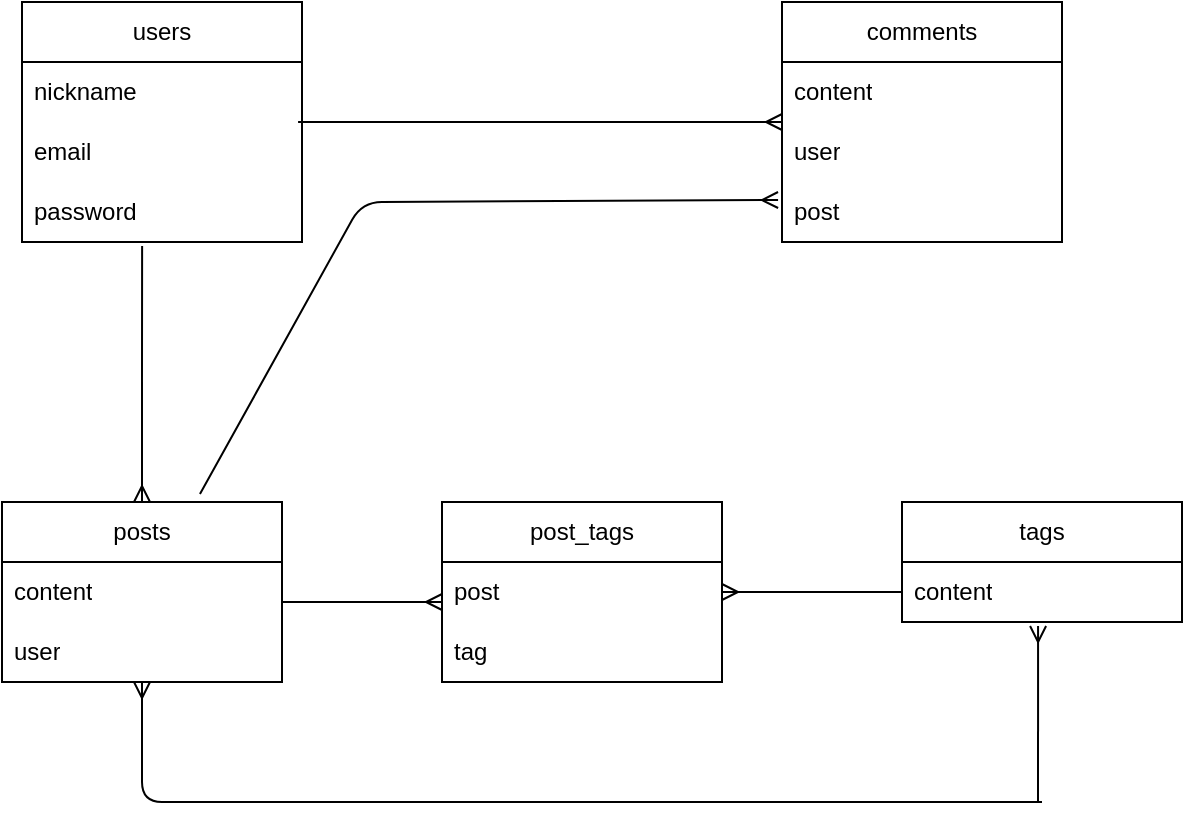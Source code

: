 <mxfile>
    <diagram id="aODUJasLR-21pP5RIBte" name="ページ1">
        <mxGraphModel dx="773" dy="515" grid="1" gridSize="10" guides="1" tooltips="1" connect="1" arrows="1" fold="1" page="1" pageScale="1" pageWidth="827" pageHeight="1169" math="0" shadow="0">
            <root>
                <mxCell id="0"/>
                <mxCell id="1" parent="0"/>
                <mxCell id="2" value="users" style="swimlane;fontStyle=0;childLayout=stackLayout;horizontal=1;startSize=30;horizontalStack=0;resizeParent=1;resizeParentMax=0;resizeLast=0;collapsible=1;marginBottom=0;whiteSpace=wrap;html=1;" vertex="1" parent="1">
                    <mxGeometry x="150" y="140" width="140" height="120" as="geometry"/>
                </mxCell>
                <mxCell id="3" value="nickname" style="text;strokeColor=none;fillColor=none;align=left;verticalAlign=middle;spacingLeft=4;spacingRight=4;overflow=hidden;points=[[0,0.5],[1,0.5]];portConstraint=eastwest;rotatable=0;whiteSpace=wrap;html=1;" vertex="1" parent="2">
                    <mxGeometry y="30" width="140" height="30" as="geometry"/>
                </mxCell>
                <mxCell id="4" value="email" style="text;strokeColor=none;fillColor=none;align=left;verticalAlign=middle;spacingLeft=4;spacingRight=4;overflow=hidden;points=[[0,0.5],[1,0.5]];portConstraint=eastwest;rotatable=0;whiteSpace=wrap;html=1;" vertex="1" parent="2">
                    <mxGeometry y="60" width="140" height="30" as="geometry"/>
                </mxCell>
                <mxCell id="5" value="password" style="text;strokeColor=none;fillColor=none;align=left;verticalAlign=middle;spacingLeft=4;spacingRight=4;overflow=hidden;points=[[0,0.5],[1,0.5]];portConstraint=eastwest;rotatable=0;whiteSpace=wrap;html=1;" vertex="1" parent="2">
                    <mxGeometry y="90" width="140" height="30" as="geometry"/>
                </mxCell>
                <mxCell id="9" value="comments" style="swimlane;fontStyle=0;childLayout=stackLayout;horizontal=1;startSize=30;horizontalStack=0;resizeParent=1;resizeParentMax=0;resizeLast=0;collapsible=1;marginBottom=0;whiteSpace=wrap;html=1;" vertex="1" parent="1">
                    <mxGeometry x="530" y="140" width="140" height="120" as="geometry"/>
                </mxCell>
                <mxCell id="10" value="content" style="text;strokeColor=none;fillColor=none;align=left;verticalAlign=middle;spacingLeft=4;spacingRight=4;overflow=hidden;points=[[0,0.5],[1,0.5]];portConstraint=eastwest;rotatable=0;whiteSpace=wrap;html=1;" vertex="1" parent="9">
                    <mxGeometry y="30" width="140" height="30" as="geometry"/>
                </mxCell>
                <mxCell id="11" value="user" style="text;strokeColor=none;fillColor=none;align=left;verticalAlign=middle;spacingLeft=4;spacingRight=4;overflow=hidden;points=[[0,0.5],[1,0.5]];portConstraint=eastwest;rotatable=0;whiteSpace=wrap;html=1;" vertex="1" parent="9">
                    <mxGeometry y="60" width="140" height="30" as="geometry"/>
                </mxCell>
                <mxCell id="12" value="post" style="text;strokeColor=none;fillColor=none;align=left;verticalAlign=middle;spacingLeft=4;spacingRight=4;overflow=hidden;points=[[0,0.5],[1,0.5]];portConstraint=eastwest;rotatable=0;whiteSpace=wrap;html=1;" vertex="1" parent="9">
                    <mxGeometry y="90" width="140" height="30" as="geometry"/>
                </mxCell>
                <mxCell id="13" value="posts" style="swimlane;fontStyle=0;childLayout=stackLayout;horizontal=1;startSize=30;horizontalStack=0;resizeParent=1;resizeParentMax=0;resizeLast=0;collapsible=1;marginBottom=0;whiteSpace=wrap;html=1;" vertex="1" parent="1">
                    <mxGeometry x="140" y="390" width="140" height="90" as="geometry"/>
                </mxCell>
                <mxCell id="14" value="content" style="text;strokeColor=none;fillColor=none;align=left;verticalAlign=middle;spacingLeft=4;spacingRight=4;overflow=hidden;points=[[0,0.5],[1,0.5]];portConstraint=eastwest;rotatable=0;whiteSpace=wrap;html=1;" vertex="1" parent="13">
                    <mxGeometry y="30" width="140" height="30" as="geometry"/>
                </mxCell>
                <mxCell id="15" value="user" style="text;strokeColor=none;fillColor=none;align=left;verticalAlign=middle;spacingLeft=4;spacingRight=4;overflow=hidden;points=[[0,0.5],[1,0.5]];portConstraint=eastwest;rotatable=0;whiteSpace=wrap;html=1;" vertex="1" parent="13">
                    <mxGeometry y="60" width="140" height="30" as="geometry"/>
                </mxCell>
                <mxCell id="17" value="post_tags" style="swimlane;fontStyle=0;childLayout=stackLayout;horizontal=1;startSize=30;horizontalStack=0;resizeParent=1;resizeParentMax=0;resizeLast=0;collapsible=1;marginBottom=0;whiteSpace=wrap;html=1;" vertex="1" parent="1">
                    <mxGeometry x="360" y="390" width="140" height="90" as="geometry"/>
                </mxCell>
                <mxCell id="18" value="post" style="text;strokeColor=none;fillColor=none;align=left;verticalAlign=middle;spacingLeft=4;spacingRight=4;overflow=hidden;points=[[0,0.5],[1,0.5]];portConstraint=eastwest;rotatable=0;whiteSpace=wrap;html=1;" vertex="1" parent="17">
                    <mxGeometry y="30" width="140" height="30" as="geometry"/>
                </mxCell>
                <mxCell id="19" value="tag" style="text;strokeColor=none;fillColor=none;align=left;verticalAlign=middle;spacingLeft=4;spacingRight=4;overflow=hidden;points=[[0,0.5],[1,0.5]];portConstraint=eastwest;rotatable=0;whiteSpace=wrap;html=1;" vertex="1" parent="17">
                    <mxGeometry y="60" width="140" height="30" as="geometry"/>
                </mxCell>
                <mxCell id="21" value="tags" style="swimlane;fontStyle=0;childLayout=stackLayout;horizontal=1;startSize=30;horizontalStack=0;resizeParent=1;resizeParentMax=0;resizeLast=0;collapsible=1;marginBottom=0;whiteSpace=wrap;html=1;" vertex="1" parent="1">
                    <mxGeometry x="590" y="390" width="140" height="60" as="geometry"/>
                </mxCell>
                <mxCell id="22" value="content" style="text;strokeColor=none;fillColor=none;align=left;verticalAlign=middle;spacingLeft=4;spacingRight=4;overflow=hidden;points=[[0,0.5],[1,0.5]];portConstraint=eastwest;rotatable=0;whiteSpace=wrap;html=1;" vertex="1" parent="21">
                    <mxGeometry y="30" width="140" height="30" as="geometry"/>
                </mxCell>
                <mxCell id="25" value="" style="html=1;endArrow=ERmany;endFill=0;exitX=0.986;exitY=0;exitDx=0;exitDy=0;exitPerimeter=0;" edge="1" parent="1" source="4">
                    <mxGeometry width="100" relative="1" as="geometry">
                        <mxPoint x="300" y="199.5" as="sourcePoint"/>
                        <mxPoint x="530" y="200" as="targetPoint"/>
                        <Array as="points">
                            <mxPoint x="330" y="200"/>
                        </Array>
                    </mxGeometry>
                </mxCell>
                <mxCell id="26" value="" style="html=1;endArrow=ERmany;endFill=0;exitX=0.429;exitY=1.067;exitDx=0;exitDy=0;exitPerimeter=0;entryX=0.5;entryY=0;entryDx=0;entryDy=0;" edge="1" parent="1" source="5" target="13">
                    <mxGeometry width="100" relative="1" as="geometry">
                        <mxPoint x="390" y="330" as="sourcePoint"/>
                        <mxPoint x="210" y="380" as="targetPoint"/>
                        <Array as="points">
                            <mxPoint x="210" y="320"/>
                        </Array>
                    </mxGeometry>
                </mxCell>
                <mxCell id="27" value="" style="html=1;endArrow=ERmany;endFill=0;exitX=0.707;exitY=-0.044;exitDx=0;exitDy=0;exitPerimeter=0;entryX=-0.014;entryY=0.3;entryDx=0;entryDy=0;entryPerimeter=0;" edge="1" parent="1" source="13" target="12">
                    <mxGeometry width="100" relative="1" as="geometry">
                        <mxPoint x="400" y="320" as="sourcePoint"/>
                        <mxPoint x="520" y="240" as="targetPoint"/>
                        <Array as="points">
                            <mxPoint x="320" y="240"/>
                        </Array>
                    </mxGeometry>
                </mxCell>
                <mxCell id="28" value="" style="html=1;endArrow=ERmany;endFill=0;" edge="1" parent="1">
                    <mxGeometry width="100" relative="1" as="geometry">
                        <mxPoint x="280" y="440" as="sourcePoint"/>
                        <mxPoint x="360" y="440" as="targetPoint"/>
                    </mxGeometry>
                </mxCell>
                <mxCell id="29" value="" style="html=1;endArrow=ERmany;endFill=0;entryX=1;entryY=0.5;entryDx=0;entryDy=0;" edge="1" parent="1" target="18">
                    <mxGeometry width="100" relative="1" as="geometry">
                        <mxPoint x="590" y="435" as="sourcePoint"/>
                        <mxPoint x="500" y="434.5" as="targetPoint"/>
                    </mxGeometry>
                </mxCell>
                <mxCell id="30" value="" style="html=1;endArrow=ERmany;endFill=0;entryX=0.486;entryY=1.067;entryDx=0;entryDy=0;entryPerimeter=0;" edge="1" parent="1" target="22">
                    <mxGeometry width="100" relative="1" as="geometry">
                        <mxPoint x="658" y="540" as="sourcePoint"/>
                        <mxPoint x="600" y="520" as="targetPoint"/>
                    </mxGeometry>
                </mxCell>
                <mxCell id="31" value="" style="html=1;endArrow=ERmany;endFill=0;" edge="1" parent="1" target="15">
                    <mxGeometry width="100" relative="1" as="geometry">
                        <mxPoint x="660" y="540" as="sourcePoint"/>
                        <mxPoint x="210" y="490" as="targetPoint"/>
                        <Array as="points">
                            <mxPoint x="210" y="540"/>
                        </Array>
                    </mxGeometry>
                </mxCell>
            </root>
        </mxGraphModel>
    </diagram>
</mxfile>